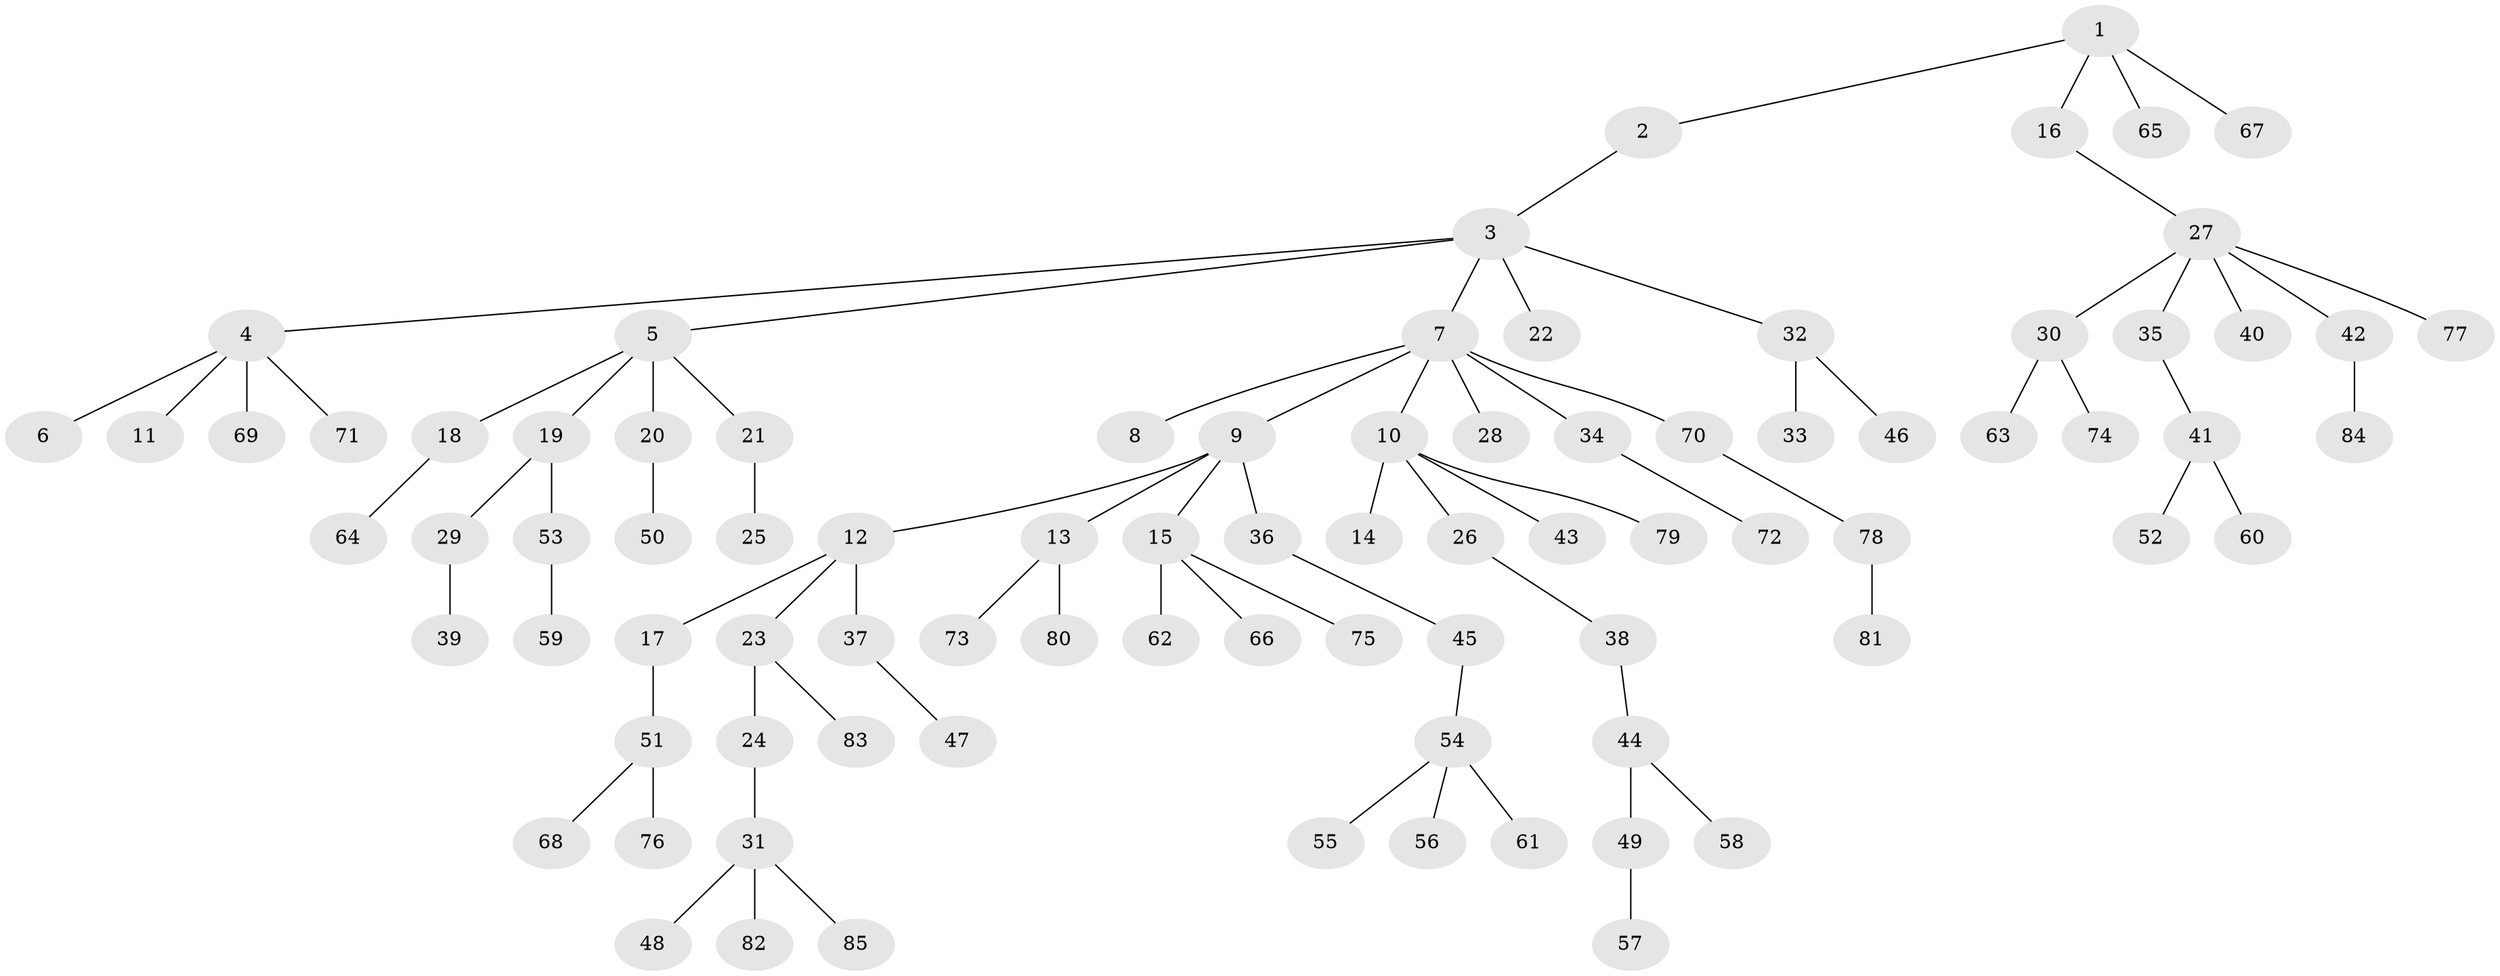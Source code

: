 // Generated by graph-tools (version 1.1) at 2025/15/03/09/25 04:15:26]
// undirected, 85 vertices, 84 edges
graph export_dot {
graph [start="1"]
  node [color=gray90,style=filled];
  1;
  2;
  3;
  4;
  5;
  6;
  7;
  8;
  9;
  10;
  11;
  12;
  13;
  14;
  15;
  16;
  17;
  18;
  19;
  20;
  21;
  22;
  23;
  24;
  25;
  26;
  27;
  28;
  29;
  30;
  31;
  32;
  33;
  34;
  35;
  36;
  37;
  38;
  39;
  40;
  41;
  42;
  43;
  44;
  45;
  46;
  47;
  48;
  49;
  50;
  51;
  52;
  53;
  54;
  55;
  56;
  57;
  58;
  59;
  60;
  61;
  62;
  63;
  64;
  65;
  66;
  67;
  68;
  69;
  70;
  71;
  72;
  73;
  74;
  75;
  76;
  77;
  78;
  79;
  80;
  81;
  82;
  83;
  84;
  85;
  1 -- 2;
  1 -- 16;
  1 -- 65;
  1 -- 67;
  2 -- 3;
  3 -- 4;
  3 -- 5;
  3 -- 7;
  3 -- 22;
  3 -- 32;
  4 -- 6;
  4 -- 11;
  4 -- 69;
  4 -- 71;
  5 -- 18;
  5 -- 19;
  5 -- 20;
  5 -- 21;
  7 -- 8;
  7 -- 9;
  7 -- 10;
  7 -- 28;
  7 -- 34;
  7 -- 70;
  9 -- 12;
  9 -- 13;
  9 -- 15;
  9 -- 36;
  10 -- 14;
  10 -- 26;
  10 -- 43;
  10 -- 79;
  12 -- 17;
  12 -- 23;
  12 -- 37;
  13 -- 73;
  13 -- 80;
  15 -- 62;
  15 -- 66;
  15 -- 75;
  16 -- 27;
  17 -- 51;
  18 -- 64;
  19 -- 29;
  19 -- 53;
  20 -- 50;
  21 -- 25;
  23 -- 24;
  23 -- 83;
  24 -- 31;
  26 -- 38;
  27 -- 30;
  27 -- 35;
  27 -- 40;
  27 -- 42;
  27 -- 77;
  29 -- 39;
  30 -- 63;
  30 -- 74;
  31 -- 48;
  31 -- 82;
  31 -- 85;
  32 -- 33;
  32 -- 46;
  34 -- 72;
  35 -- 41;
  36 -- 45;
  37 -- 47;
  38 -- 44;
  41 -- 52;
  41 -- 60;
  42 -- 84;
  44 -- 49;
  44 -- 58;
  45 -- 54;
  49 -- 57;
  51 -- 68;
  51 -- 76;
  53 -- 59;
  54 -- 55;
  54 -- 56;
  54 -- 61;
  70 -- 78;
  78 -- 81;
}
